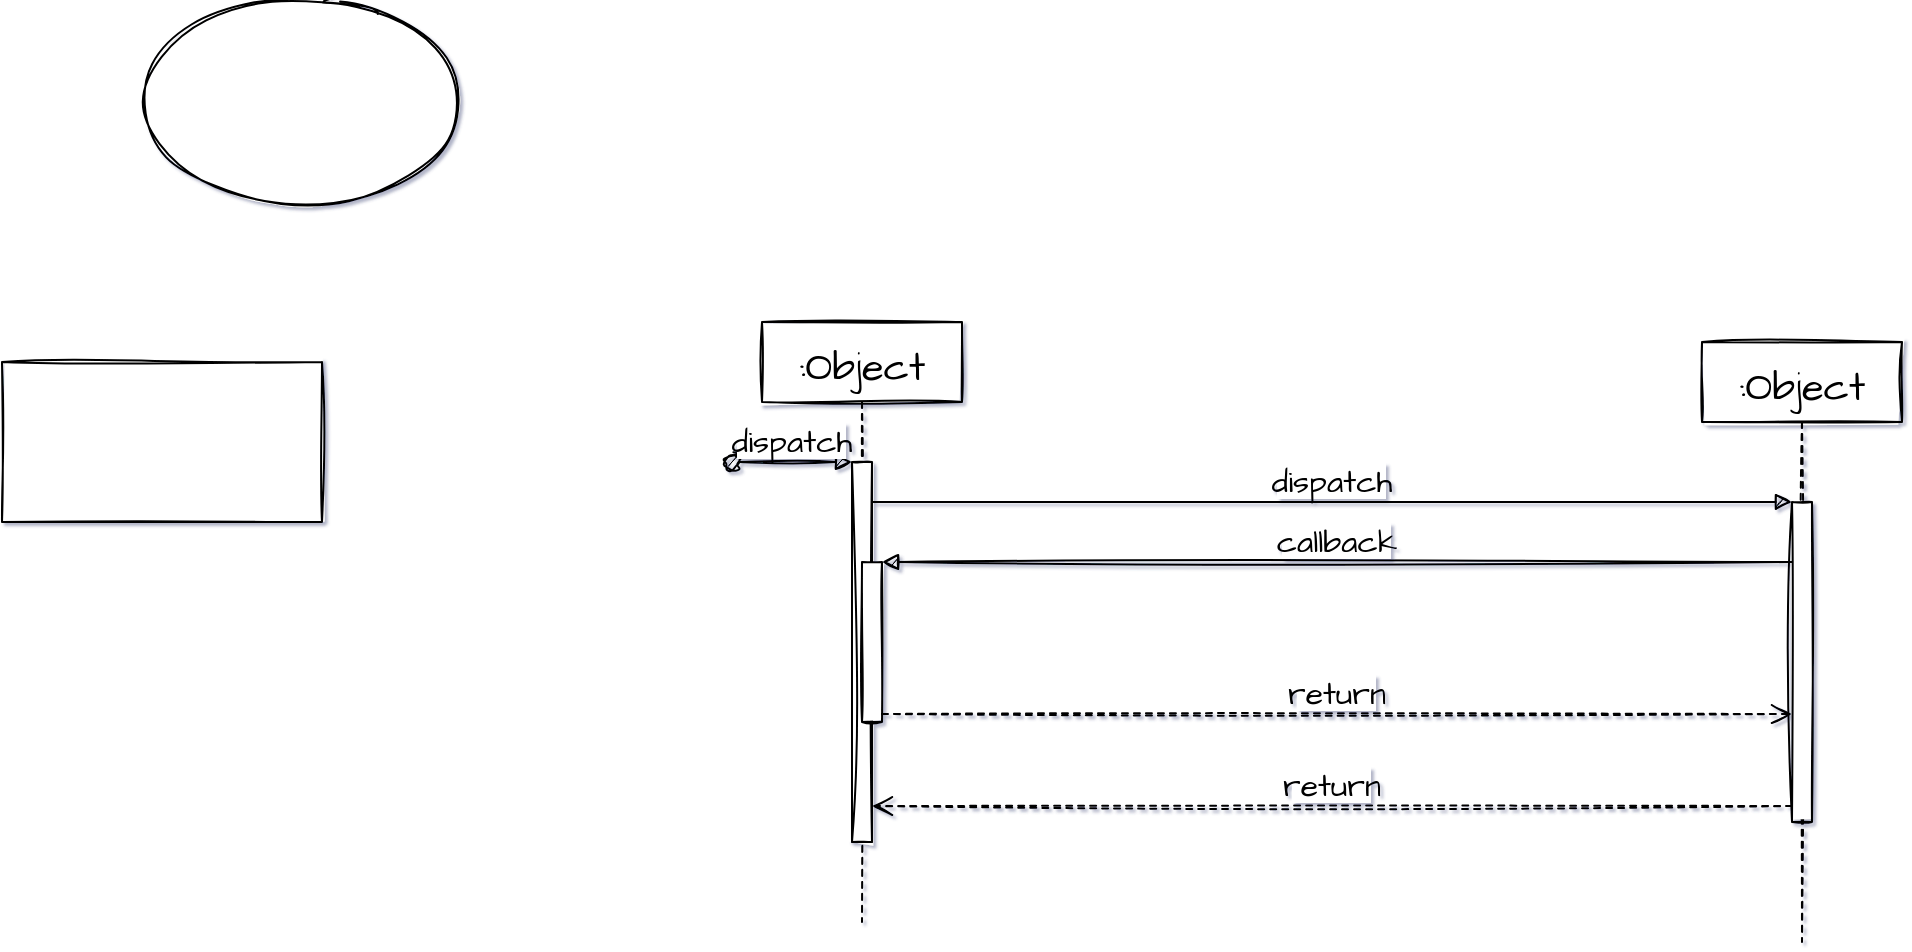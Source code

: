 <mxfile version="15.6.3" type="github">
  <diagram id="HcnWMBYI897_fy-ZZmk8" name="Page-1">
    <mxGraphModel dx="2286" dy="533" grid="1" gridSize="10" guides="1" tooltips="1" connect="1" arrows="1" fold="1" page="0" pageScale="1" pageWidth="827" pageHeight="1169" math="0" shadow="1">
      <root>
        <mxCell id="0" />
        <mxCell id="1" parent="0" />
        <mxCell id="uWtzKCM_2E-Msl6REACx-2" value="" style="rounded=0;whiteSpace=wrap;html=1;sketch=1;hachureGap=4;pointerEvents=0;fontFamily=Architects Daughter;fontSource=https%3A%2F%2Ffonts.googleapis.com%2Fcss%3Ffamily%3DArchitects%2BDaughter;fontSize=20;" vertex="1" parent="1">
          <mxGeometry x="-240" y="670" width="160" height="80" as="geometry" />
        </mxCell>
        <mxCell id="uWtzKCM_2E-Msl6REACx-3" value="" style="ellipse;whiteSpace=wrap;html=1;rounded=0;sketch=1;hachureGap=4;pointerEvents=0;fontFamily=Architects Daughter;fontSource=https%3A%2F%2Ffonts.googleapis.com%2Fcss%3Ffamily%3DArchitects%2BDaughter;fontSize=20;" vertex="1" parent="1">
          <mxGeometry x="-170" y="490" width="160" height="100" as="geometry" />
        </mxCell>
        <mxCell id="uWtzKCM_2E-Msl6REACx-5" value=":Object" style="shape=umlLifeline;perimeter=lifelinePerimeter;container=1;collapsible=0;recursiveResize=0;rounded=0;shadow=0;strokeWidth=1;sketch=1;hachureGap=4;pointerEvents=0;fontFamily=Architects Daughter;fontSource=https%3A%2F%2Ffonts.googleapis.com%2Fcss%3Ffamily%3DArchitects%2BDaughter;fontSize=20;" vertex="1" parent="1">
          <mxGeometry x="140" y="650" width="100" height="300" as="geometry" />
        </mxCell>
        <mxCell id="uWtzKCM_2E-Msl6REACx-6" value="" style="points=[];perimeter=orthogonalPerimeter;rounded=0;shadow=0;strokeWidth=1;sketch=1;hachureGap=4;pointerEvents=0;fontFamily=Architects Daughter;fontSource=https%3A%2F%2Ffonts.googleapis.com%2Fcss%3Ffamily%3DArchitects%2BDaughter;fontSize=20;" vertex="1" parent="uWtzKCM_2E-Msl6REACx-5">
          <mxGeometry x="45" y="70" width="10" height="190" as="geometry" />
        </mxCell>
        <mxCell id="uWtzKCM_2E-Msl6REACx-7" value="dispatch" style="verticalAlign=bottom;startArrow=oval;endArrow=block;startSize=8;shadow=0;strokeWidth=1;rounded=0;sketch=1;hachureGap=4;fontFamily=Architects Daughter;fontSource=https%3A%2F%2Ffonts.googleapis.com%2Fcss%3Ffamily%3DArchitects%2BDaughter;fontSize=16;" edge="1" parent="uWtzKCM_2E-Msl6REACx-5" target="uWtzKCM_2E-Msl6REACx-6">
          <mxGeometry relative="1" as="geometry">
            <mxPoint x="-15" y="70" as="sourcePoint" />
          </mxGeometry>
        </mxCell>
        <mxCell id="uWtzKCM_2E-Msl6REACx-8" value="" style="points=[];perimeter=orthogonalPerimeter;rounded=0;shadow=0;strokeWidth=1;sketch=1;hachureGap=4;pointerEvents=0;fontFamily=Architects Daughter;fontSource=https%3A%2F%2Ffonts.googleapis.com%2Fcss%3Ffamily%3DArchitects%2BDaughter;fontSize=20;" vertex="1" parent="uWtzKCM_2E-Msl6REACx-5">
          <mxGeometry x="50" y="120" width="10" height="80" as="geometry" />
        </mxCell>
        <mxCell id="uWtzKCM_2E-Msl6REACx-9" value=":Object" style="shape=umlLifeline;perimeter=lifelinePerimeter;container=1;collapsible=0;recursiveResize=0;rounded=0;shadow=0;strokeWidth=1;sketch=1;hachureGap=4;pointerEvents=0;fontFamily=Architects Daughter;fontSource=https%3A%2F%2Ffonts.googleapis.com%2Fcss%3Ffamily%3DArchitects%2BDaughter;fontSize=20;" vertex="1" parent="1">
          <mxGeometry x="610" y="660" width="100" height="300" as="geometry" />
        </mxCell>
        <mxCell id="uWtzKCM_2E-Msl6REACx-10" value="" style="points=[];perimeter=orthogonalPerimeter;rounded=0;shadow=0;strokeWidth=1;sketch=1;hachureGap=4;pointerEvents=0;fontFamily=Architects Daughter;fontSource=https%3A%2F%2Ffonts.googleapis.com%2Fcss%3Ffamily%3DArchitects%2BDaughter;fontSize=20;" vertex="1" parent="uWtzKCM_2E-Msl6REACx-9">
          <mxGeometry x="45" y="80" width="10" height="160" as="geometry" />
        </mxCell>
        <mxCell id="uWtzKCM_2E-Msl6REACx-11" value="return" style="verticalAlign=bottom;endArrow=open;dashed=1;endSize=8;exitX=0;exitY=0.95;shadow=0;strokeWidth=1;rounded=0;sketch=1;hachureGap=4;fontFamily=Architects Daughter;fontSource=https%3A%2F%2Ffonts.googleapis.com%2Fcss%3Ffamily%3DArchitects%2BDaughter;fontSize=16;" edge="1" parent="1" source="uWtzKCM_2E-Msl6REACx-10" target="uWtzKCM_2E-Msl6REACx-6">
          <mxGeometry relative="1" as="geometry">
            <mxPoint x="585" y="816" as="targetPoint" />
          </mxGeometry>
        </mxCell>
        <mxCell id="uWtzKCM_2E-Msl6REACx-12" value="dispatch" style="verticalAlign=bottom;endArrow=block;entryX=0;entryY=0;shadow=0;strokeWidth=1;rounded=0;sketch=1;hachureGap=4;fontFamily=Architects Daughter;fontSource=https%3A%2F%2Ffonts.googleapis.com%2Fcss%3Ffamily%3DArchitects%2BDaughter;fontSize=16;" edge="1" parent="1" source="uWtzKCM_2E-Msl6REACx-6" target="uWtzKCM_2E-Msl6REACx-10">
          <mxGeometry relative="1" as="geometry">
            <mxPoint x="585" y="740" as="sourcePoint" />
          </mxGeometry>
        </mxCell>
        <mxCell id="uWtzKCM_2E-Msl6REACx-13" value="callback" style="verticalAlign=bottom;endArrow=block;entryX=1;entryY=0;shadow=0;strokeWidth=1;rounded=0;sketch=1;hachureGap=4;fontFamily=Architects Daughter;fontSource=https%3A%2F%2Ffonts.googleapis.com%2Fcss%3Ffamily%3DArchitects%2BDaughter;fontSize=16;" edge="1" parent="1" source="uWtzKCM_2E-Msl6REACx-10" target="uWtzKCM_2E-Msl6REACx-8">
          <mxGeometry relative="1" as="geometry">
            <mxPoint x="550" y="780" as="sourcePoint" />
          </mxGeometry>
        </mxCell>
        <mxCell id="uWtzKCM_2E-Msl6REACx-14" value="return" style="verticalAlign=bottom;endArrow=open;dashed=1;endSize=8;exitX=1;exitY=0.95;shadow=0;strokeWidth=1;rounded=0;sketch=1;hachureGap=4;fontFamily=Architects Daughter;fontSource=https%3A%2F%2Ffonts.googleapis.com%2Fcss%3Ffamily%3DArchitects%2BDaughter;fontSize=16;" edge="1" parent="1" source="uWtzKCM_2E-Msl6REACx-8" target="uWtzKCM_2E-Msl6REACx-10">
          <mxGeometry relative="1" as="geometry">
            <mxPoint x="550" y="837" as="targetPoint" />
          </mxGeometry>
        </mxCell>
      </root>
    </mxGraphModel>
  </diagram>
</mxfile>

